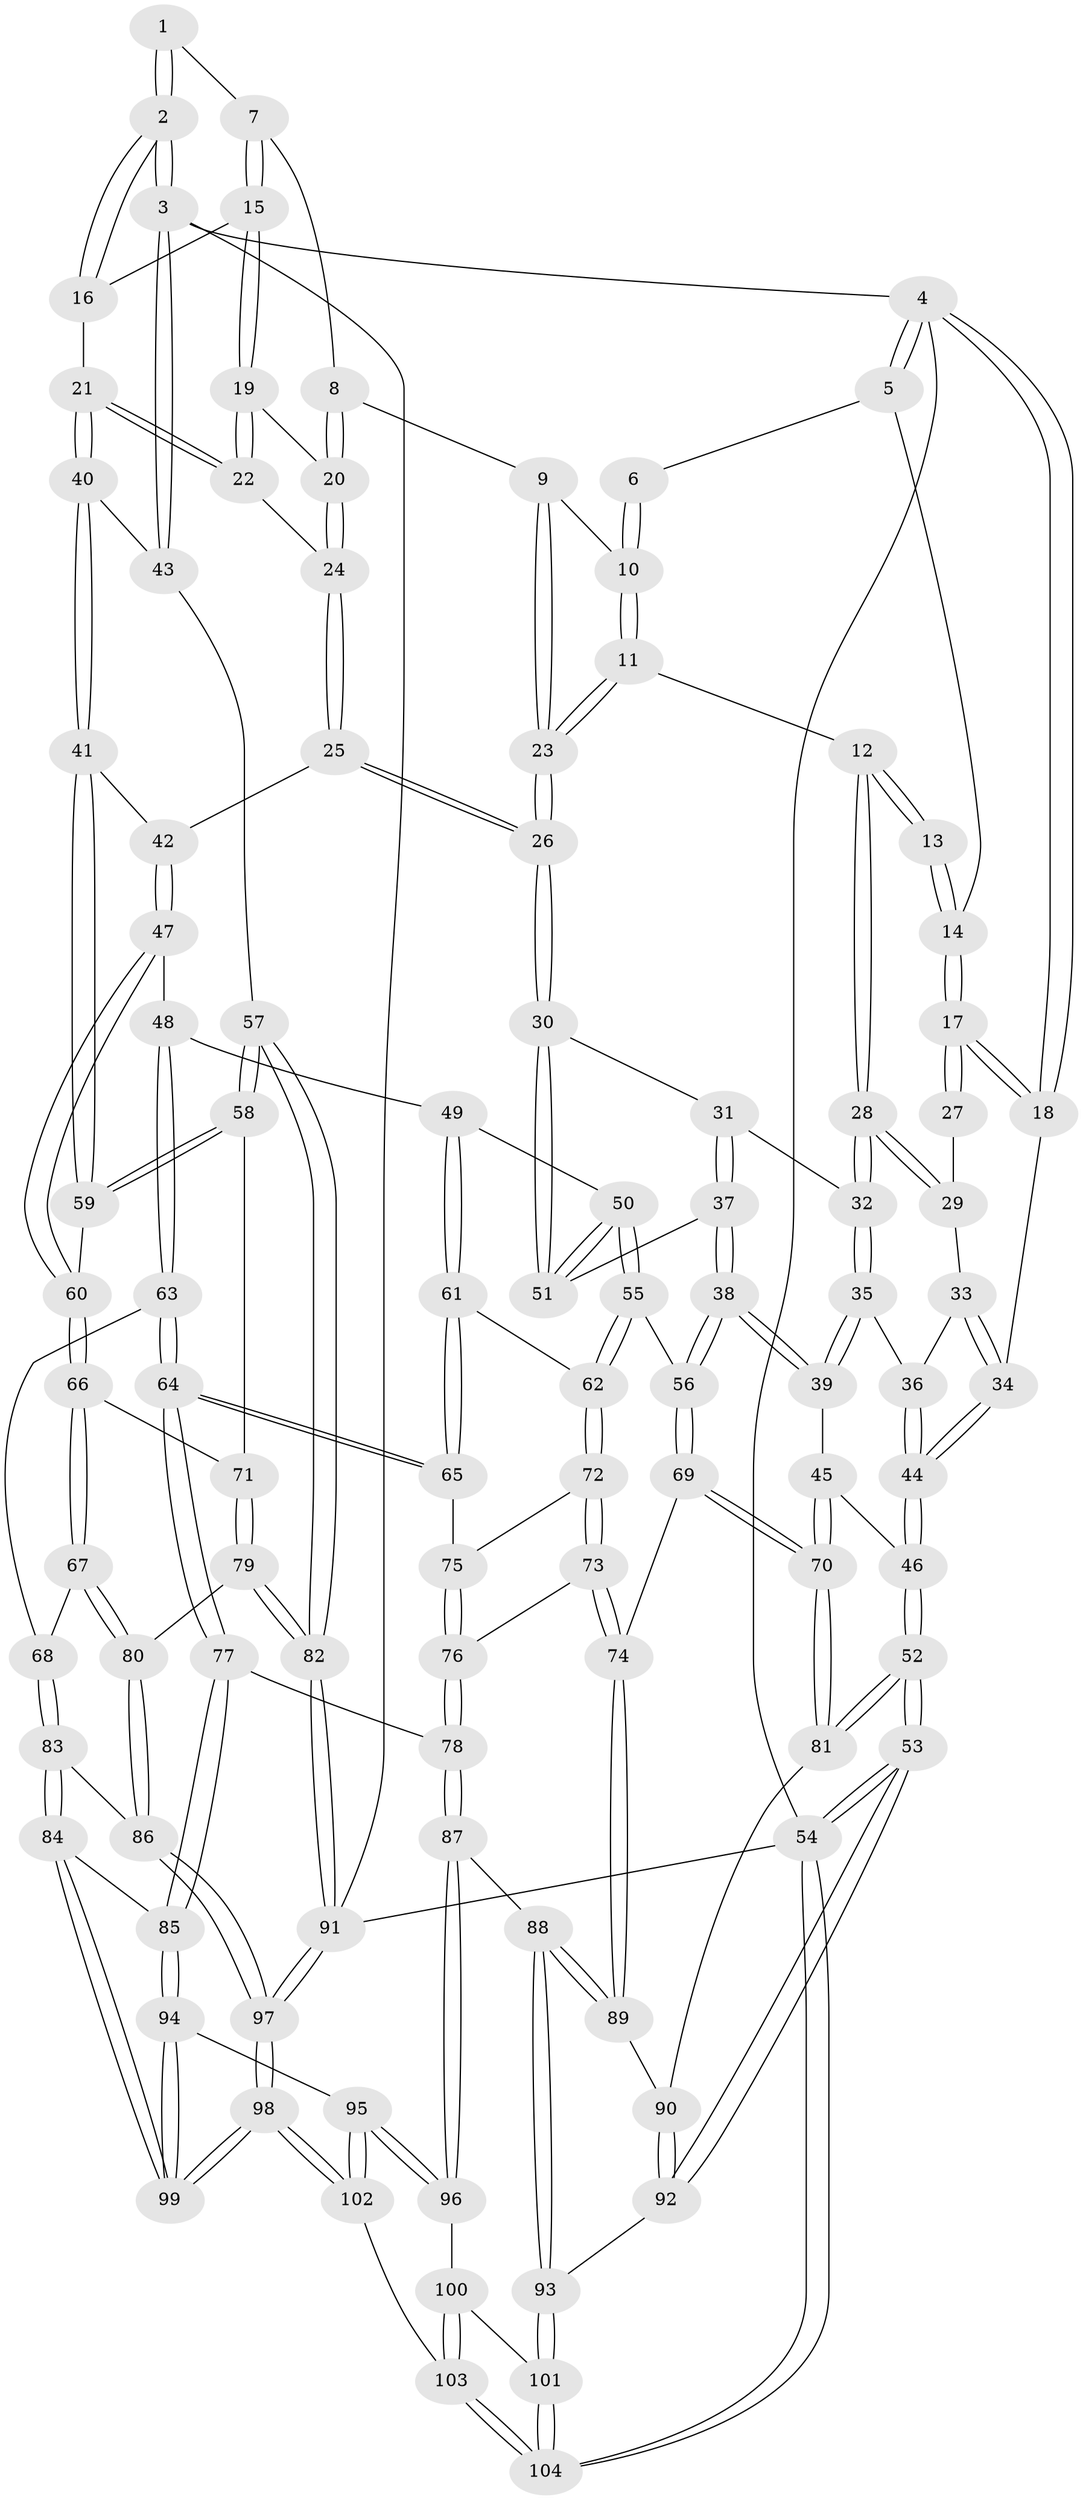 // Generated by graph-tools (version 1.1) at 2025/27/03/09/25 03:27:03]
// undirected, 104 vertices, 257 edges
graph export_dot {
graph [start="1"]
  node [color=gray90,style=filled];
  1 [pos="+0.6457277096631017+0"];
  2 [pos="+1+0"];
  3 [pos="+1+0"];
  4 [pos="+0+0"];
  5 [pos="+0.21158078936156768+0"];
  6 [pos="+0.556362252527047+0"];
  7 [pos="+0.695878323809671+0.02759765975014208"];
  8 [pos="+0.609028368442599+0.1072486539316403"];
  9 [pos="+0.5253829751725005+0.1082036182557299"];
  10 [pos="+0.5005228253461755+0.053795024914244094"];
  11 [pos="+0.2846247560892033+0.09907197815024892"];
  12 [pos="+0.24845347467019982+0.1030508334802692"];
  13 [pos="+0.23879015479370758+0.0887164261213728"];
  14 [pos="+0.22896030303863651+0"];
  15 [pos="+0.758346314355803+0.11286045889629591"];
  16 [pos="+0.9395375893532874+0"];
  17 [pos="+0+0.10388883435720052"];
  18 [pos="+0+0.055072183088748866"];
  19 [pos="+0.7566715700127237+0.12497117853682146"];
  20 [pos="+0.6806777369719292+0.16729149095414161"];
  21 [pos="+0.856502763736321+0.27367720207611246"];
  22 [pos="+0.8514181613742557+0.2691564049712442"];
  23 [pos="+0.515378207217348+0.19127542242183934"];
  24 [pos="+0.6479519150047336+0.23745927767645228"];
  25 [pos="+0.5609894765257742+0.30702398892993243"];
  26 [pos="+0.5168536356548042+0.3012939412485757"];
  27 [pos="+0.02611152575482057+0.13059835935121594"];
  28 [pos="+0.26001396367593366+0.1981072448927352"];
  29 [pos="+0.07844410696180715+0.23987238965507268"];
  30 [pos="+0.5119766647655235+0.30402295601140145"];
  31 [pos="+0.27445712375500736+0.24073093160521655"];
  32 [pos="+0.2735628531127536+0.2396706365547624"];
  33 [pos="+0.07208257473915114+0.26063464520803403"];
  34 [pos="+0+0.15158014560048036"];
  35 [pos="+0.08359300306531978+0.3501947350322639"];
  36 [pos="+0.07380322598541766+0.34776357225237164"];
  37 [pos="+0.2629857981304338+0.44102396599363924"];
  38 [pos="+0.21536164788566864+0.5149921918268946"];
  39 [pos="+0.20627962747871195+0.5126001910493733"];
  40 [pos="+0.8581140198878362+0.27656092750836303"];
  41 [pos="+0.8085185008602387+0.416417275520569"];
  42 [pos="+0.617712406522036+0.3505880241294297"];
  43 [pos="+1+0.2295850027746494"];
  44 [pos="+0+0.4229679752290313"];
  45 [pos="+0.03471206381722665+0.5462244788404982"];
  46 [pos="+0+0.4627665817170742"];
  47 [pos="+0.614080703600413+0.5259237953226505"];
  48 [pos="+0.5425523785549378+0.5382738901645719"];
  49 [pos="+0.4876958815188774+0.5097572279119611"];
  50 [pos="+0.47217868754780273+0.4661382926040064"];
  51 [pos="+0.4664301926201669+0.42130092887115855"];
  52 [pos="+0+1"];
  53 [pos="+0+1"];
  54 [pos="+0+1"];
  55 [pos="+0.26480715557486856+0.5585441360229955"];
  56 [pos="+0.23078035071239567+0.5438372065150237"];
  57 [pos="+1+0.6099866011037147"];
  58 [pos="+1+0.5732404137199454"];
  59 [pos="+0.8111915892170708+0.42578954708878386"];
  60 [pos="+0.7025978265548076+0.5584663614262705"];
  61 [pos="+0.4341388106968647+0.5827689300082078"];
  62 [pos="+0.337025463922115+0.6068273123218313"];
  63 [pos="+0.5623603781324147+0.6972981110992952"];
  64 [pos="+0.5172038797332589+0.7188224337245863"];
  65 [pos="+0.47650099652289496+0.6691620960755987"];
  66 [pos="+0.7062789553694492+0.6287355986194059"];
  67 [pos="+0.6550718659769972+0.6937035559644977"];
  68 [pos="+0.6374371016692969+0.7021923185233284"];
  69 [pos="+0.1816172726291894+0.7001905633138923"];
  70 [pos="+0.08133588951342546+0.7458101113879563"];
  71 [pos="+0.8055318806917294+0.6637546095833673"];
  72 [pos="+0.34951306218634703+0.6625762116437479"];
  73 [pos="+0.26013978886687616+0.7501592164219105"];
  74 [pos="+0.2515349620703239+0.7551846288751638"];
  75 [pos="+0.35052582488485406+0.6637720337580539"];
  76 [pos="+0.39177697029623654+0.7406570293270212"];
  77 [pos="+0.46353689029919926+0.7969384167142651"];
  78 [pos="+0.4504452184814422+0.80145189284194"];
  79 [pos="+0.8187240233660572+0.8090665446923193"];
  80 [pos="+0.8007301524631667+0.8238551065258313"];
  81 [pos="+0.07472062224655476+0.7537429269160851"];
  82 [pos="+1+0.7456605465439237"];
  83 [pos="+0.6461403535979007+0.864128040277856"];
  84 [pos="+0.6335175543346087+0.87938251349946"];
  85 [pos="+0.5563252283462625+0.8687510955563271"];
  86 [pos="+0.7969113992269777+0.8321457837693264"];
  87 [pos="+0.40184997758861984+0.8536580530575245"];
  88 [pos="+0.3057595038040348+0.8378123187621588"];
  89 [pos="+0.26452618350445145+0.8000368274357881"];
  90 [pos="+0.18362254695194333+0.8552309930362386"];
  91 [pos="+1+1"];
  92 [pos="+0.18319652788142632+0.8624526870238324"];
  93 [pos="+0.2222087708525539+0.9649732820178782"];
  94 [pos="+0.5202880572126695+0.9668424666088179"];
  95 [pos="+0.4916468713500676+0.9904649636721053"];
  96 [pos="+0.40174371889617533+0.8809321497685304"];
  97 [pos="+0.8677255975736924+1"];
  98 [pos="+0.8639178115533843+1"];
  99 [pos="+0.6575259192591163+0.9798501186140041"];
  100 [pos="+0.3882861479096997+0.9044240408828631"];
  101 [pos="+0.21813702369762497+1"];
  102 [pos="+0.46323311160472647+1"];
  103 [pos="+0.3382277859430639+1"];
  104 [pos="+0.10774958521890053+1"];
  1 -- 2;
  1 -- 2;
  1 -- 7;
  2 -- 3;
  2 -- 3;
  2 -- 16;
  2 -- 16;
  3 -- 4;
  3 -- 43;
  3 -- 43;
  3 -- 91;
  4 -- 5;
  4 -- 5;
  4 -- 18;
  4 -- 18;
  4 -- 54;
  5 -- 6;
  5 -- 14;
  6 -- 10;
  6 -- 10;
  7 -- 8;
  7 -- 15;
  7 -- 15;
  8 -- 9;
  8 -- 20;
  8 -- 20;
  9 -- 10;
  9 -- 23;
  9 -- 23;
  10 -- 11;
  10 -- 11;
  11 -- 12;
  11 -- 23;
  11 -- 23;
  12 -- 13;
  12 -- 13;
  12 -- 28;
  12 -- 28;
  13 -- 14;
  13 -- 14;
  14 -- 17;
  14 -- 17;
  15 -- 16;
  15 -- 19;
  15 -- 19;
  16 -- 21;
  17 -- 18;
  17 -- 18;
  17 -- 27;
  17 -- 27;
  18 -- 34;
  19 -- 20;
  19 -- 22;
  19 -- 22;
  20 -- 24;
  20 -- 24;
  21 -- 22;
  21 -- 22;
  21 -- 40;
  21 -- 40;
  22 -- 24;
  23 -- 26;
  23 -- 26;
  24 -- 25;
  24 -- 25;
  25 -- 26;
  25 -- 26;
  25 -- 42;
  26 -- 30;
  26 -- 30;
  27 -- 29;
  28 -- 29;
  28 -- 29;
  28 -- 32;
  28 -- 32;
  29 -- 33;
  30 -- 31;
  30 -- 51;
  30 -- 51;
  31 -- 32;
  31 -- 37;
  31 -- 37;
  32 -- 35;
  32 -- 35;
  33 -- 34;
  33 -- 34;
  33 -- 36;
  34 -- 44;
  34 -- 44;
  35 -- 36;
  35 -- 39;
  35 -- 39;
  36 -- 44;
  36 -- 44;
  37 -- 38;
  37 -- 38;
  37 -- 51;
  38 -- 39;
  38 -- 39;
  38 -- 56;
  38 -- 56;
  39 -- 45;
  40 -- 41;
  40 -- 41;
  40 -- 43;
  41 -- 42;
  41 -- 59;
  41 -- 59;
  42 -- 47;
  42 -- 47;
  43 -- 57;
  44 -- 46;
  44 -- 46;
  45 -- 46;
  45 -- 70;
  45 -- 70;
  46 -- 52;
  46 -- 52;
  47 -- 48;
  47 -- 60;
  47 -- 60;
  48 -- 49;
  48 -- 63;
  48 -- 63;
  49 -- 50;
  49 -- 61;
  49 -- 61;
  50 -- 51;
  50 -- 51;
  50 -- 55;
  50 -- 55;
  52 -- 53;
  52 -- 53;
  52 -- 81;
  52 -- 81;
  53 -- 54;
  53 -- 54;
  53 -- 92;
  53 -- 92;
  54 -- 104;
  54 -- 104;
  54 -- 91;
  55 -- 56;
  55 -- 62;
  55 -- 62;
  56 -- 69;
  56 -- 69;
  57 -- 58;
  57 -- 58;
  57 -- 82;
  57 -- 82;
  58 -- 59;
  58 -- 59;
  58 -- 71;
  59 -- 60;
  60 -- 66;
  60 -- 66;
  61 -- 62;
  61 -- 65;
  61 -- 65;
  62 -- 72;
  62 -- 72;
  63 -- 64;
  63 -- 64;
  63 -- 68;
  64 -- 65;
  64 -- 65;
  64 -- 77;
  64 -- 77;
  65 -- 75;
  66 -- 67;
  66 -- 67;
  66 -- 71;
  67 -- 68;
  67 -- 80;
  67 -- 80;
  68 -- 83;
  68 -- 83;
  69 -- 70;
  69 -- 70;
  69 -- 74;
  70 -- 81;
  70 -- 81;
  71 -- 79;
  71 -- 79;
  72 -- 73;
  72 -- 73;
  72 -- 75;
  73 -- 74;
  73 -- 74;
  73 -- 76;
  74 -- 89;
  74 -- 89;
  75 -- 76;
  75 -- 76;
  76 -- 78;
  76 -- 78;
  77 -- 78;
  77 -- 85;
  77 -- 85;
  78 -- 87;
  78 -- 87;
  79 -- 80;
  79 -- 82;
  79 -- 82;
  80 -- 86;
  80 -- 86;
  81 -- 90;
  82 -- 91;
  82 -- 91;
  83 -- 84;
  83 -- 84;
  83 -- 86;
  84 -- 85;
  84 -- 99;
  84 -- 99;
  85 -- 94;
  85 -- 94;
  86 -- 97;
  86 -- 97;
  87 -- 88;
  87 -- 96;
  87 -- 96;
  88 -- 89;
  88 -- 89;
  88 -- 93;
  88 -- 93;
  89 -- 90;
  90 -- 92;
  90 -- 92;
  91 -- 97;
  91 -- 97;
  92 -- 93;
  93 -- 101;
  93 -- 101;
  94 -- 95;
  94 -- 99;
  94 -- 99;
  95 -- 96;
  95 -- 96;
  95 -- 102;
  95 -- 102;
  96 -- 100;
  97 -- 98;
  97 -- 98;
  98 -- 99;
  98 -- 99;
  98 -- 102;
  98 -- 102;
  100 -- 101;
  100 -- 103;
  100 -- 103;
  101 -- 104;
  101 -- 104;
  102 -- 103;
  103 -- 104;
  103 -- 104;
}
